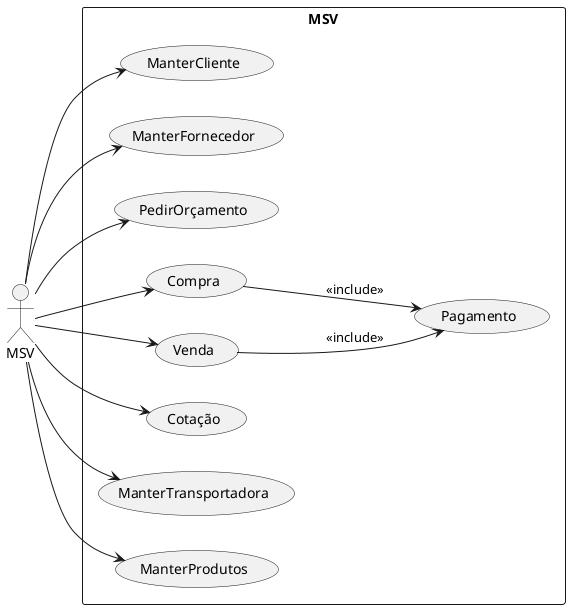 @startuml

left to right direction
actor "MSV" as Msv

rectangle "MSV"{
    usecase "ManterCliente" as UC1
    usecase "ManterFornecedor"as UC2
    usecase "PedirOrçamento" as UC3
    usecase "Compra" as UC6
    usecase "Pagamento" as UC7
    usecase "Venda" as UC8
    usecase "Cotação" as UC5
    usecase "ManterTransportadora" as UC9 
    usecase "ManterProdutos" as UC4
   
}


Msv --> UC1
Msv --> UC2
Msv --> UC3
Msv --> UC6
Msv --> UC8
Msv --> UC5
Msv --> UC9
Msv --> UC4

UC8 --> UC7:<<include>>
UC6 --> UC7:<<include>>
@enduml
